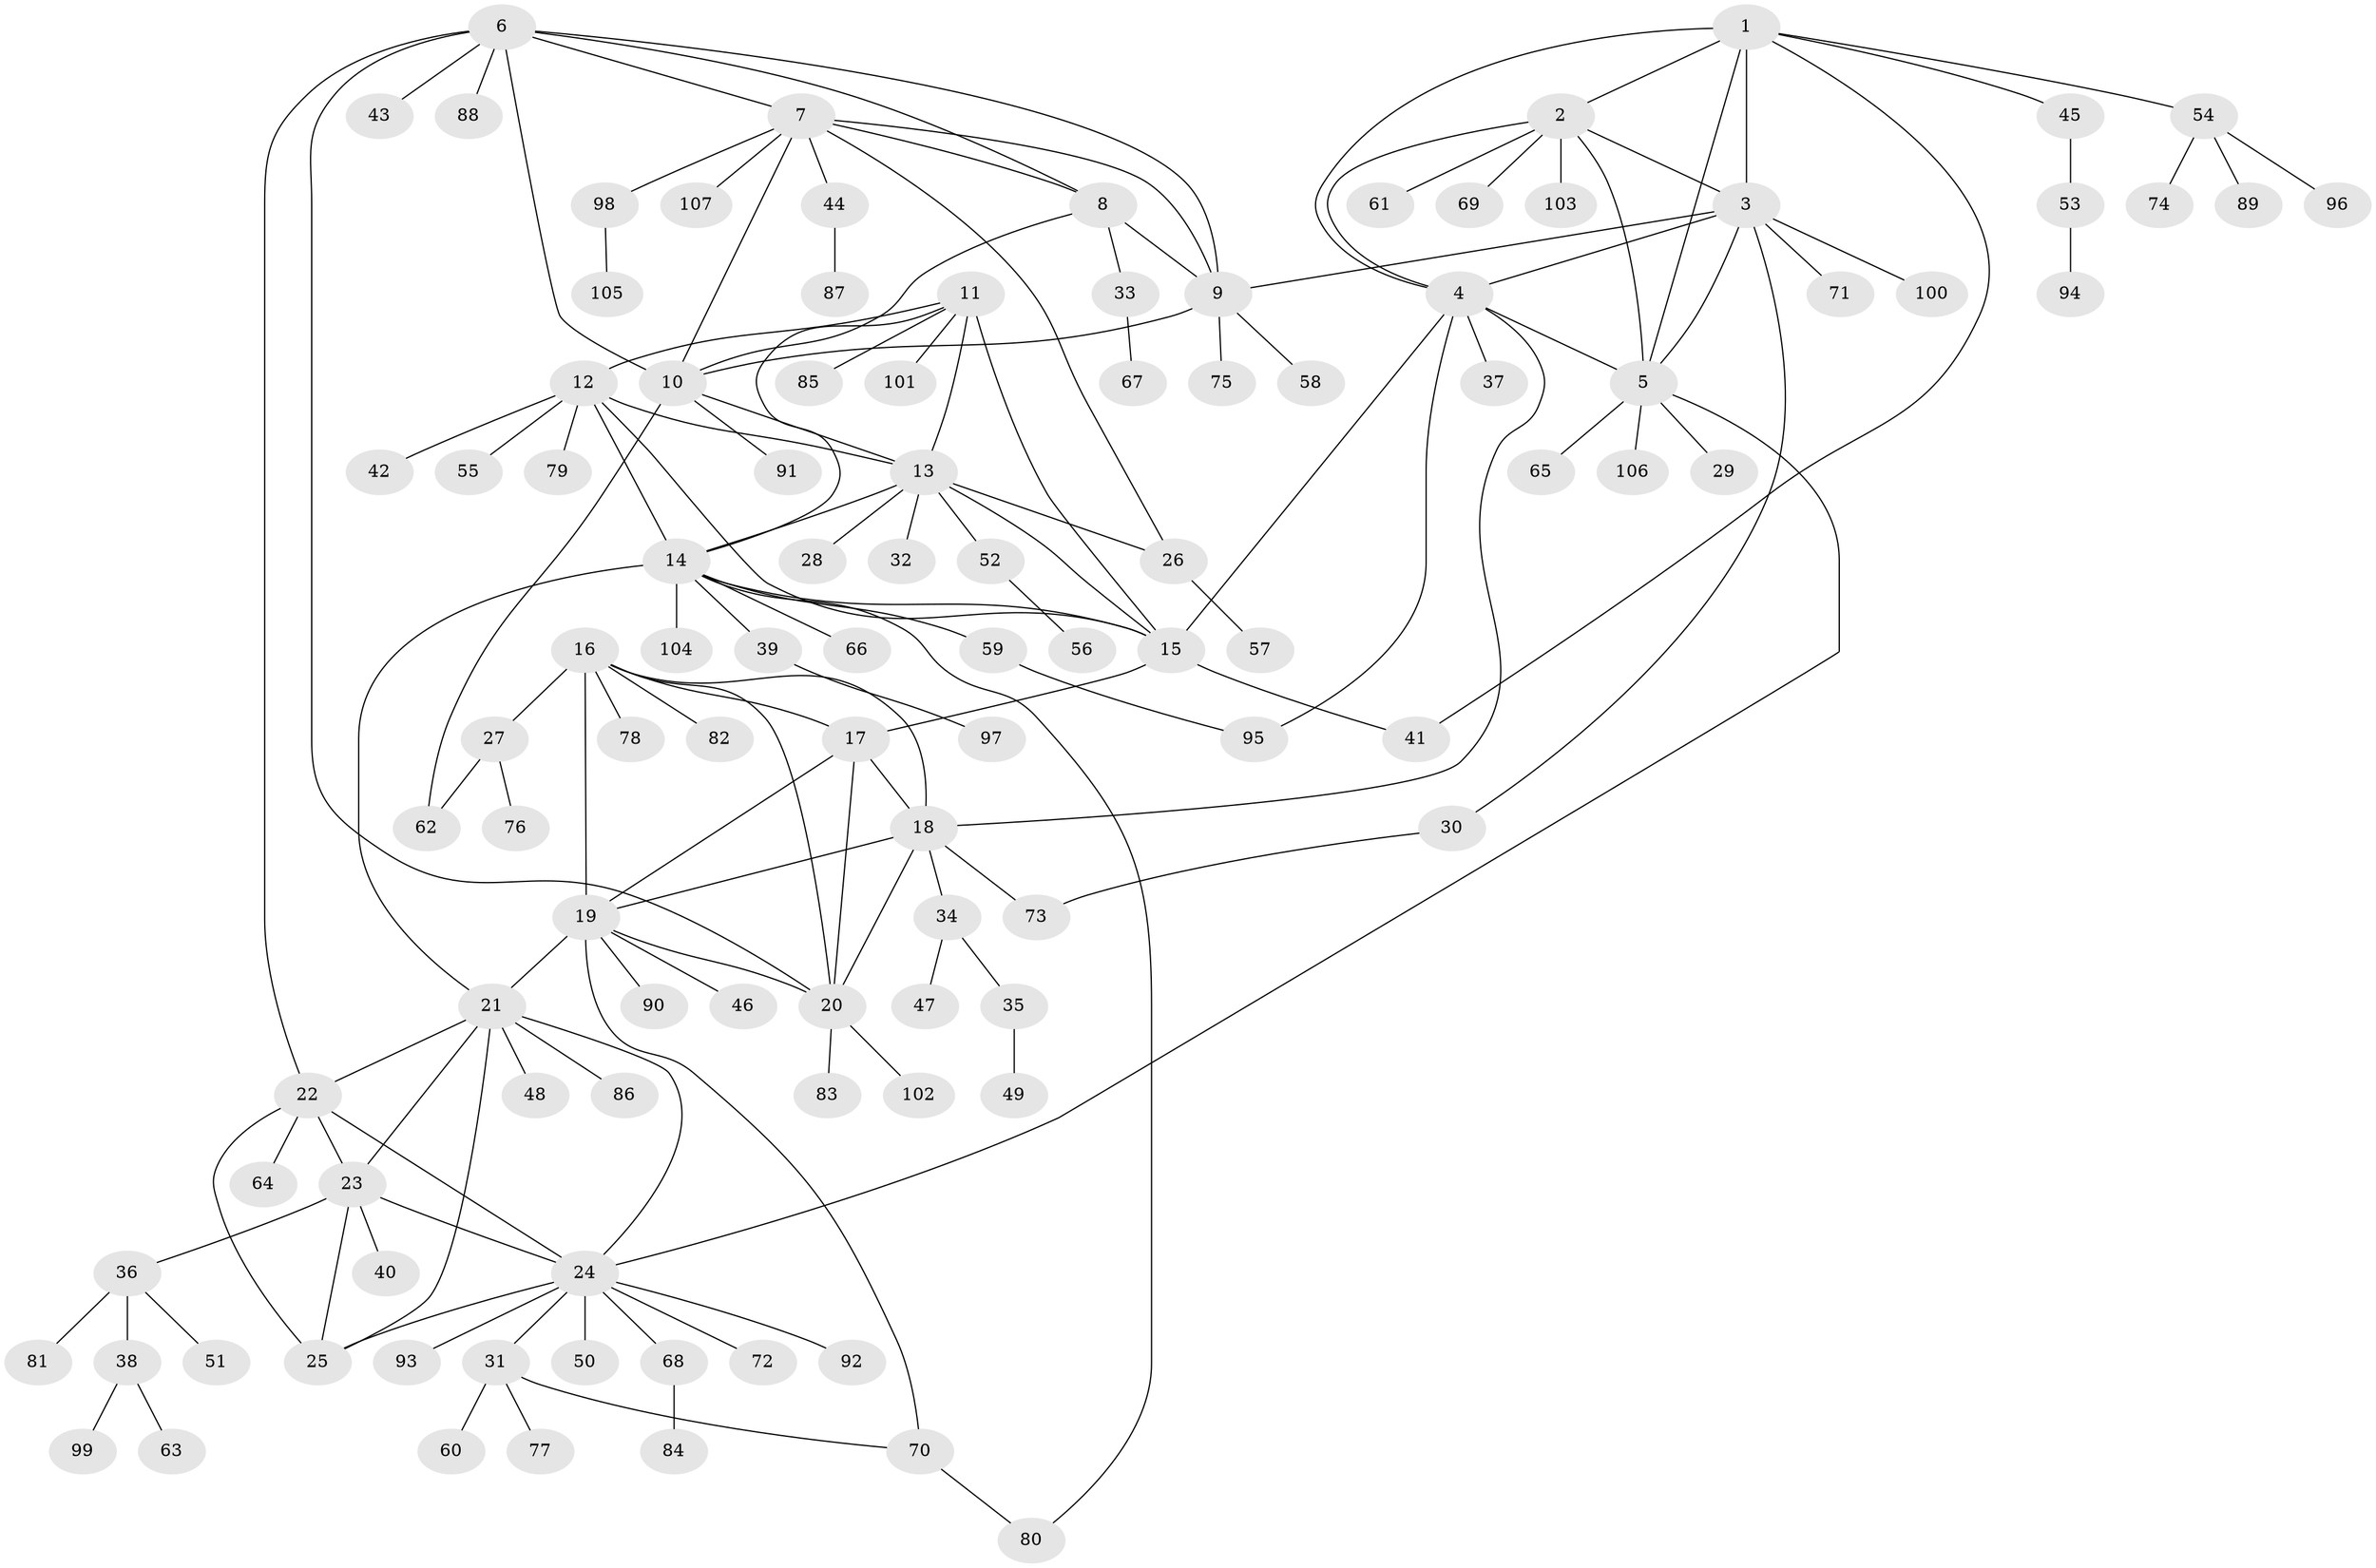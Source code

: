 // Generated by graph-tools (version 1.1) at 2025/37/03/09/25 02:37:21]
// undirected, 107 vertices, 149 edges
graph export_dot {
graph [start="1"]
  node [color=gray90,style=filled];
  1;
  2;
  3;
  4;
  5;
  6;
  7;
  8;
  9;
  10;
  11;
  12;
  13;
  14;
  15;
  16;
  17;
  18;
  19;
  20;
  21;
  22;
  23;
  24;
  25;
  26;
  27;
  28;
  29;
  30;
  31;
  32;
  33;
  34;
  35;
  36;
  37;
  38;
  39;
  40;
  41;
  42;
  43;
  44;
  45;
  46;
  47;
  48;
  49;
  50;
  51;
  52;
  53;
  54;
  55;
  56;
  57;
  58;
  59;
  60;
  61;
  62;
  63;
  64;
  65;
  66;
  67;
  68;
  69;
  70;
  71;
  72;
  73;
  74;
  75;
  76;
  77;
  78;
  79;
  80;
  81;
  82;
  83;
  84;
  85;
  86;
  87;
  88;
  89;
  90;
  91;
  92;
  93;
  94;
  95;
  96;
  97;
  98;
  99;
  100;
  101;
  102;
  103;
  104;
  105;
  106;
  107;
  1 -- 2;
  1 -- 3;
  1 -- 4;
  1 -- 5;
  1 -- 41;
  1 -- 45;
  1 -- 54;
  2 -- 3;
  2 -- 4;
  2 -- 5;
  2 -- 61;
  2 -- 69;
  2 -- 103;
  3 -- 4;
  3 -- 5;
  3 -- 9;
  3 -- 30;
  3 -- 71;
  3 -- 100;
  4 -- 5;
  4 -- 15;
  4 -- 18;
  4 -- 37;
  4 -- 95;
  5 -- 24;
  5 -- 29;
  5 -- 65;
  5 -- 106;
  6 -- 7;
  6 -- 8;
  6 -- 9;
  6 -- 10;
  6 -- 20;
  6 -- 22;
  6 -- 43;
  6 -- 88;
  7 -- 8;
  7 -- 9;
  7 -- 10;
  7 -- 26;
  7 -- 44;
  7 -- 98;
  7 -- 107;
  8 -- 9;
  8 -- 10;
  8 -- 33;
  9 -- 10;
  9 -- 58;
  9 -- 75;
  10 -- 13;
  10 -- 62;
  10 -- 91;
  11 -- 12;
  11 -- 13;
  11 -- 14;
  11 -- 15;
  11 -- 85;
  11 -- 101;
  12 -- 13;
  12 -- 14;
  12 -- 15;
  12 -- 42;
  12 -- 55;
  12 -- 79;
  13 -- 14;
  13 -- 15;
  13 -- 26;
  13 -- 28;
  13 -- 32;
  13 -- 52;
  14 -- 15;
  14 -- 21;
  14 -- 39;
  14 -- 59;
  14 -- 66;
  14 -- 80;
  14 -- 104;
  15 -- 17;
  15 -- 41;
  16 -- 17;
  16 -- 18;
  16 -- 19;
  16 -- 20;
  16 -- 27;
  16 -- 78;
  16 -- 82;
  17 -- 18;
  17 -- 19;
  17 -- 20;
  18 -- 19;
  18 -- 20;
  18 -- 34;
  18 -- 73;
  19 -- 20;
  19 -- 21;
  19 -- 46;
  19 -- 70;
  19 -- 90;
  20 -- 83;
  20 -- 102;
  21 -- 22;
  21 -- 23;
  21 -- 24;
  21 -- 25;
  21 -- 48;
  21 -- 86;
  22 -- 23;
  22 -- 24;
  22 -- 25;
  22 -- 64;
  23 -- 24;
  23 -- 25;
  23 -- 36;
  23 -- 40;
  24 -- 25;
  24 -- 31;
  24 -- 50;
  24 -- 68;
  24 -- 72;
  24 -- 92;
  24 -- 93;
  26 -- 57;
  27 -- 62;
  27 -- 76;
  30 -- 73;
  31 -- 60;
  31 -- 70;
  31 -- 77;
  33 -- 67;
  34 -- 35;
  34 -- 47;
  35 -- 49;
  36 -- 38;
  36 -- 51;
  36 -- 81;
  38 -- 63;
  38 -- 99;
  39 -- 97;
  44 -- 87;
  45 -- 53;
  52 -- 56;
  53 -- 94;
  54 -- 74;
  54 -- 89;
  54 -- 96;
  59 -- 95;
  68 -- 84;
  70 -- 80;
  98 -- 105;
}
